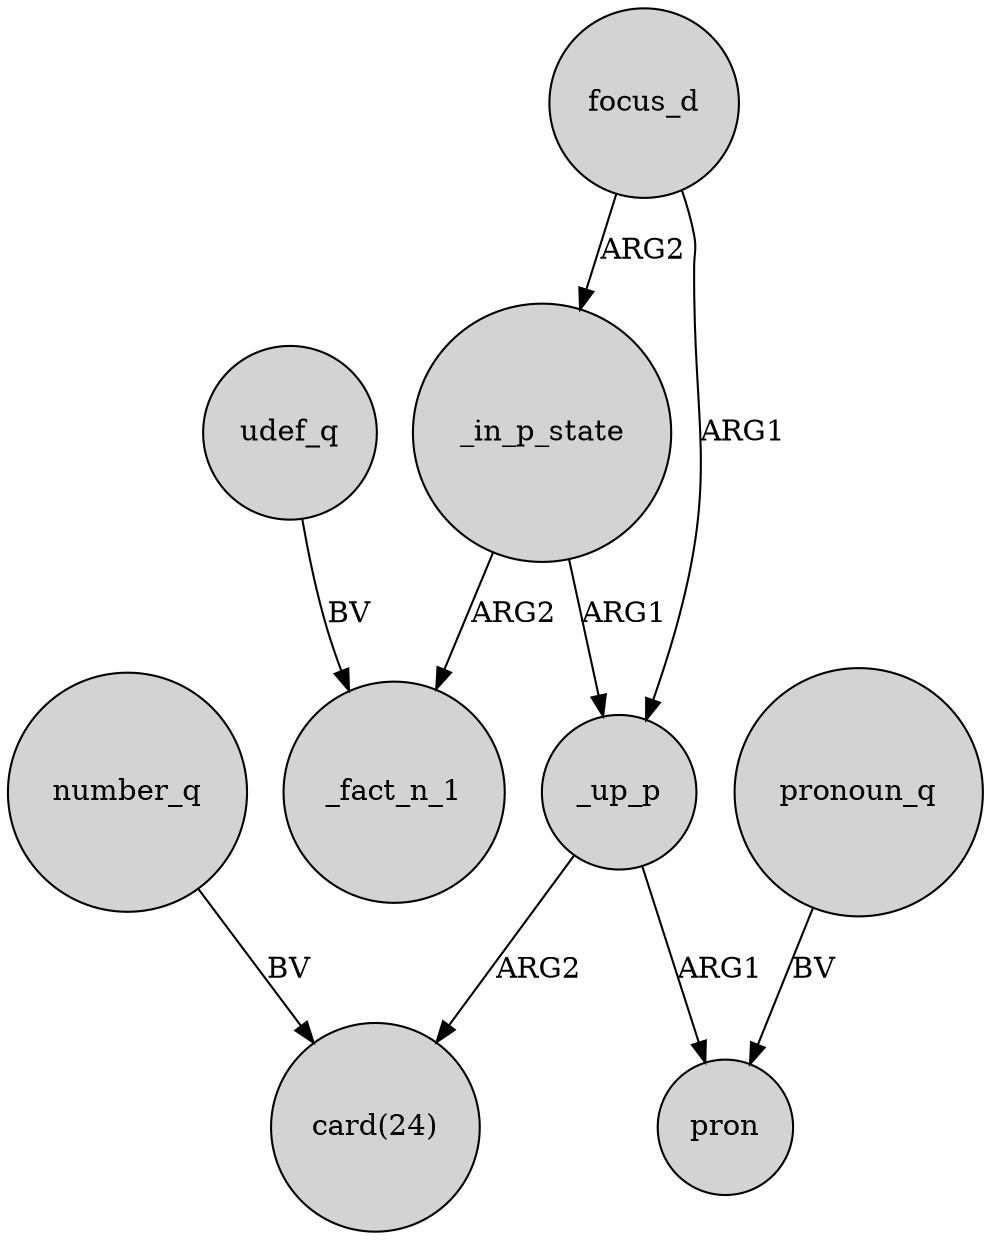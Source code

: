 digraph {
	node [shape=circle style=filled]
	focus_d -> _up_p [label=ARG1]
	number_q -> "card(24)" [label=BV]
	_in_p_state -> _up_p [label=ARG1]
	_in_p_state -> _fact_n_1 [label=ARG2]
	_up_p -> "card(24)" [label=ARG2]
	udef_q -> _fact_n_1 [label=BV]
	_up_p -> pron [label=ARG1]
	focus_d -> _in_p_state [label=ARG2]
	pronoun_q -> pron [label=BV]
}
